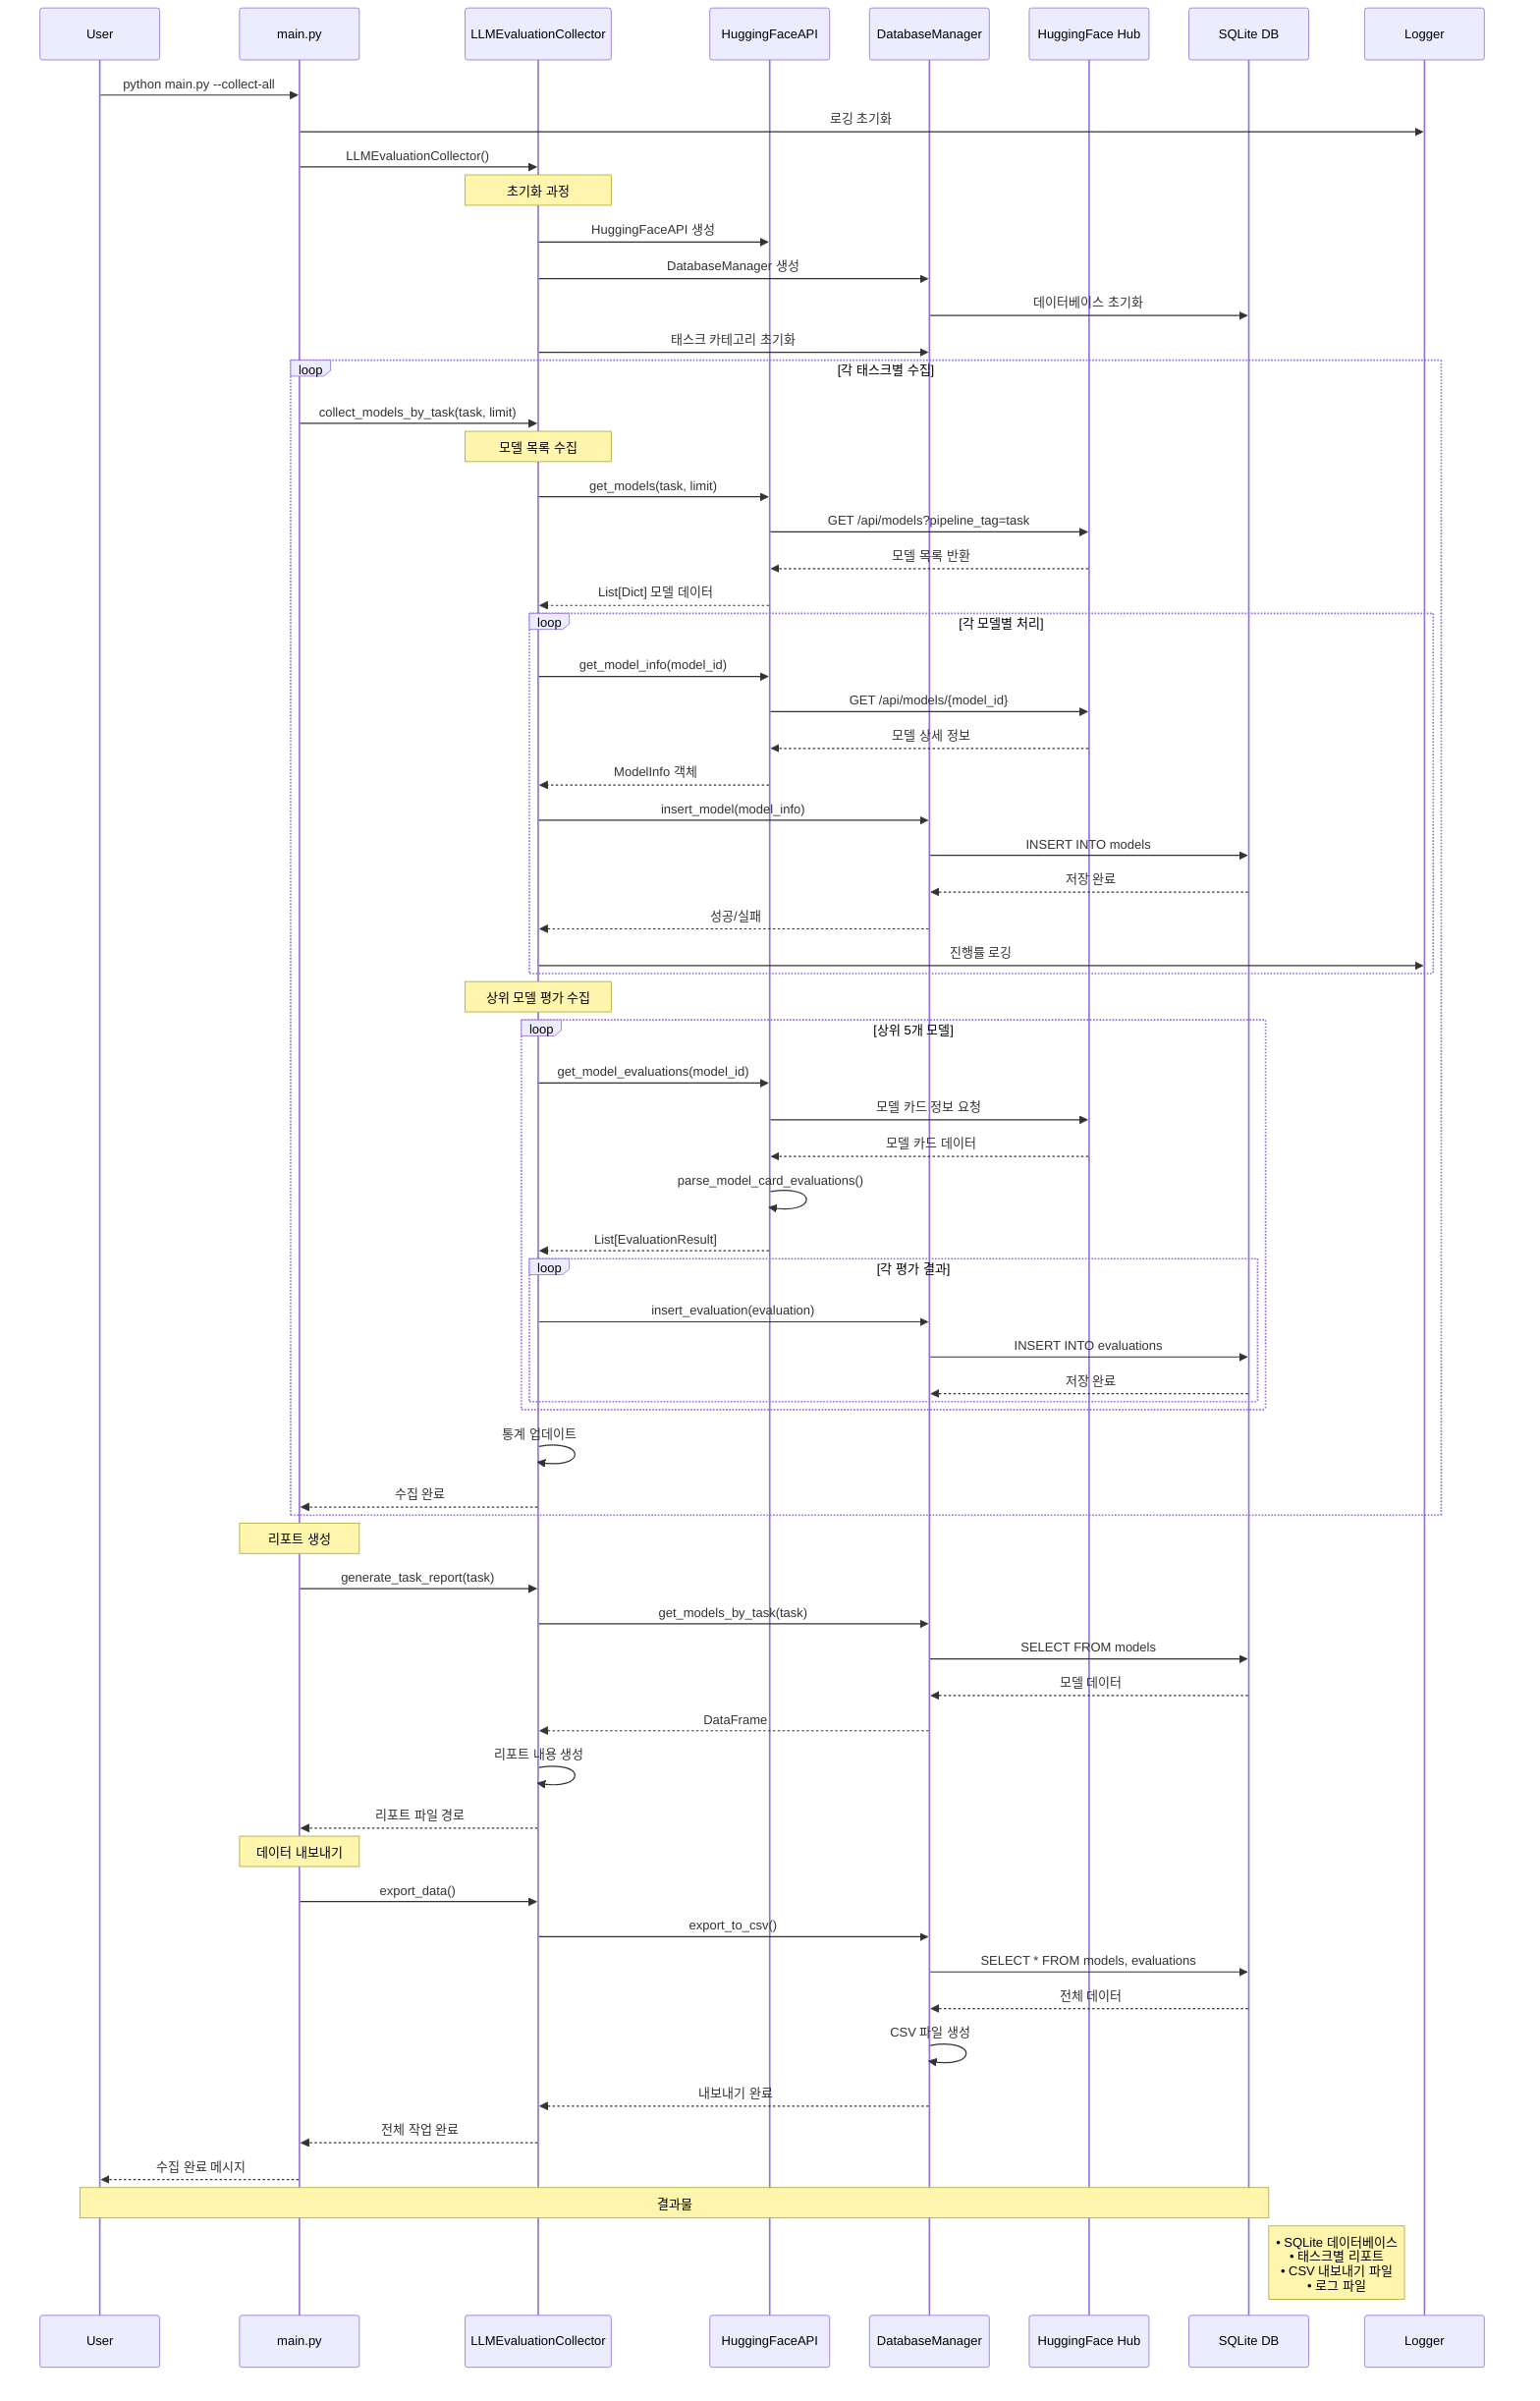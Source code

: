 sequenceDiagram
    participant User
    participant Main as main.py
    participant Collector as LLMEvaluationCollector
    participant API as HuggingFaceAPI
    participant DB as DatabaseManager
    participant HF as HuggingFace Hub
    participant SQLite as SQLite DB
    participant Logger
    
    User->>Main: python main.py --collect-all
    Main->>Logger: 로깅 초기화
    Main->>Collector: LLMEvaluationCollector()
    
    Note over Collector: 초기화 과정
    Collector->>API: HuggingFaceAPI 생성
    Collector->>DB: DatabaseManager 생성
    DB->>SQLite: 데이터베이스 초기화
    Collector->>DB: 태스크 카테고리 초기화
    
    loop 각 태스크별 수집
        Main->>Collector: collect_models_by_task(task, limit)
        
        Note over Collector: 모델 목록 수집
        Collector->>API: get_models(task, limit)
        API->>HF: GET /api/models?pipeline_tag=task
        HF-->>API: 모델 목록 반환
        API-->>Collector: List[Dict] 모델 데이터
        
        loop 각 모델별 처리
            Collector->>API: get_model_info(model_id)
            API->>HF: GET /api/models/{model_id}
            HF-->>API: 모델 상세 정보
            API-->>Collector: ModelInfo 객체
            
            Collector->>DB: insert_model(model_info)
            DB->>SQLite: INSERT INTO models
            SQLite-->>DB: 저장 완료
            DB-->>Collector: 성공/실패
            
            Collector->>Logger: 진행률 로깅
        end
        
        Note over Collector: 상위 모델 평가 수집
        loop 상위 5개 모델
            Collector->>API: get_model_evaluations(model_id)
            API->>HF: 모델 카드 정보 요청
            HF-->>API: 모델 카드 데이터
            API->>API: parse_model_card_evaluations()
            API-->>Collector: List[EvaluationResult]
            
            loop 각 평가 결과
                Collector->>DB: insert_evaluation(evaluation)
                DB->>SQLite: INSERT INTO evaluations
                SQLite-->>DB: 저장 완료
            end
        end
        
        Collector->>Collector: 통계 업데이트
        Collector-->>Main: 수집 완료
    end
    
    Note over Main: 리포트 생성
    Main->>Collector: generate_task_report(task)
    Collector->>DB: get_models_by_task(task)
    DB->>SQLite: SELECT FROM models
    SQLite-->>DB: 모델 데이터
    DB-->>Collector: DataFrame
    Collector->>Collector: 리포트 내용 생성
    Collector-->>Main: 리포트 파일 경로
    
    Note over Main: 데이터 내보내기
    Main->>Collector: export_data()
    Collector->>DB: export_to_csv()
    DB->>SQLite: SELECT * FROM models, evaluations
    SQLite-->>DB: 전체 데이터
    DB->>DB: CSV 파일 생성
    DB-->>Collector: 내보내기 완료
    
    Collector-->>Main: 전체 작업 완료
    Main-->>User: 수집 완료 메시지
    
    Note over User,SQLite: 결과물
    Note right of SQLite: • SQLite 데이터베이스<br/>• 태스크별 리포트<br/>• CSV 내보내기 파일<br/>• 로그 파일